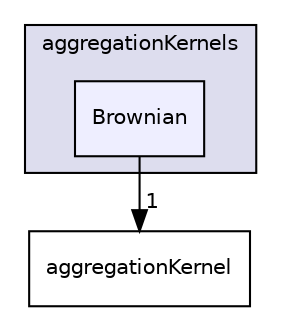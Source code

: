 digraph "Brownian" {
  bgcolor=transparent;
  compound=true
  node [ fontsize="10", fontname="Helvetica"];
  edge [ labelfontsize="10", labelfontname="Helvetica"];
  subgraph clusterdir_62f86ef0c260ceaf3b93a8b1f701039a {
    graph [ bgcolor="#ddddee", pencolor="black", label="aggregationKernels" fontname="Helvetica", fontsize="10", URL="dir_62f86ef0c260ceaf3b93a8b1f701039a.html"]
  dir_71fbc4140e0b22ddf08dacef365d70a4 [shape=box, label="Brownian", style="filled", fillcolor="#eeeeff", pencolor="black", URL="dir_71fbc4140e0b22ddf08dacef365d70a4.html"];
  }
  dir_a48c39aac25b9d92c13c5141c3503af1 [shape=box label="aggregationKernel" URL="dir_a48c39aac25b9d92c13c5141c3503af1.html"];
  dir_71fbc4140e0b22ddf08dacef365d70a4->dir_a48c39aac25b9d92c13c5141c3503af1 [headlabel="1", labeldistance=1.5 headhref="dir_000060_000005.html"];
}
